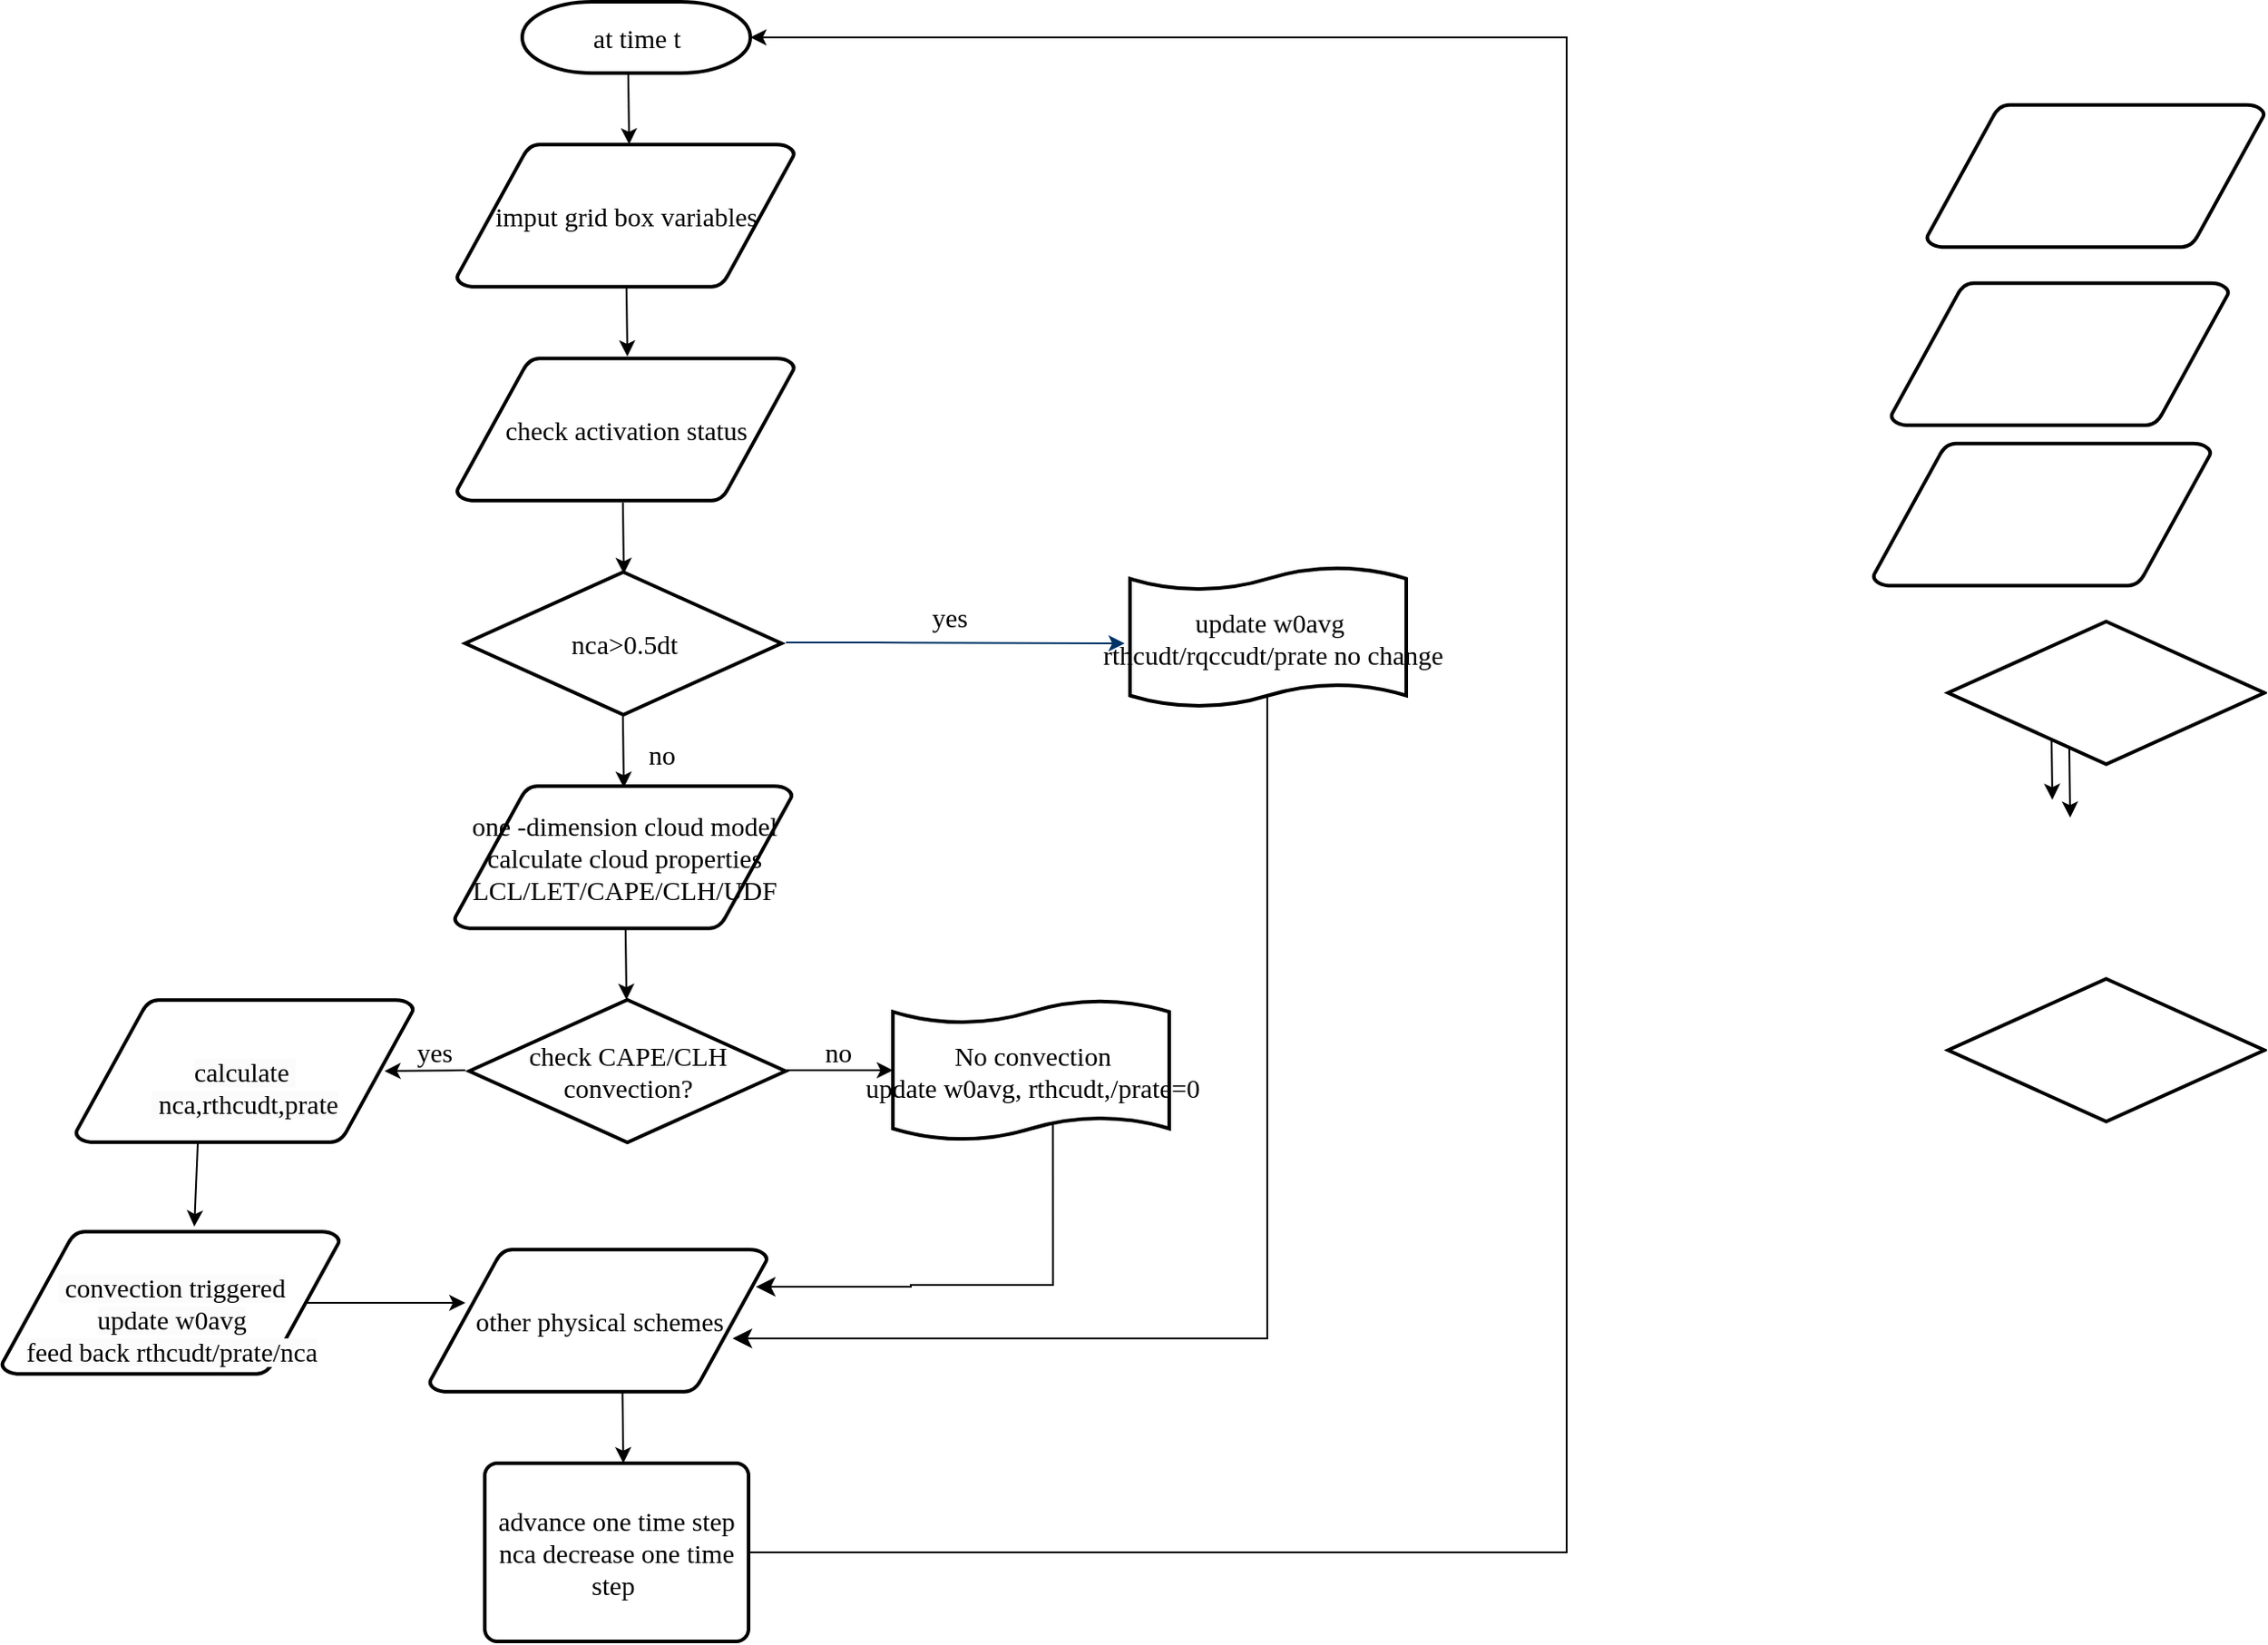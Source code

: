 <mxfile version="21.6.1" type="github">
  <diagram id="6a731a19-8d31-9384-78a2-239565b7b9f0" name="Page-1">
    <mxGraphModel dx="2548" dy="764" grid="1" gridSize="10" guides="1" tooltips="1" connect="1" arrows="1" fold="1" page="1" pageScale="1" pageWidth="1169" pageHeight="827" background="none" math="0" shadow="0">
      <root>
        <mxCell id="0" />
        <mxCell id="1" parent="0" />
        <mxCell id="2" value="at time t" style="shape=mxgraph.flowchart.terminator;strokeWidth=2;gradientColor=none;gradientDirection=north;fontStyle=0;html=1;fontSize=15;fontFamily=Times New Roman;" parent="1" vertex="1">
          <mxGeometry x="262" y="40" width="128" height="40" as="geometry" />
        </mxCell>
        <mxCell id="3" value="imput grid box variables&lt;br style=&quot;font-size: 15px;&quot;&gt;" style="shape=mxgraph.flowchart.data;strokeWidth=2;gradientColor=none;gradientDirection=north;fontStyle=0;html=1;fontSize=15;fontFamily=Times New Roman;" parent="1" vertex="1">
          <mxGeometry x="225.25" y="120" width="189.5" height="80" as="geometry" />
        </mxCell>
        <mxCell id="6" value="nca&amp;gt;0.5dt" style="shape=mxgraph.flowchart.decision;strokeWidth=2;gradientColor=none;gradientDirection=north;fontStyle=0;html=1;fontSize=15;fontFamily=Times New Roman;" parent="1" vertex="1">
          <mxGeometry x="230" y="360" width="177.5" height="80" as="geometry" />
        </mxCell>
        <mxCell id="11" value="yes" style="text;fontStyle=0;html=1;strokeColor=none;gradientColor=none;fillColor=none;strokeWidth=2;fontSize=15;fontFamily=Times New Roman;" parent="1" vertex="1">
          <mxGeometry x="490" y="370" width="40" height="26" as="geometry" />
        </mxCell>
        <mxCell id="14" value="no" style="text;fontStyle=0;html=1;strokeColor=none;gradientColor=none;fillColor=none;strokeWidth=2;align=center;fontSize=15;fontFamily=Times New Roman;" parent="1" vertex="1">
          <mxGeometry x="320" y="447" width="40" height="26" as="geometry" />
        </mxCell>
        <mxCell id="51" value="update w0avg&lt;br style=&quot;font-size: 15px;&quot;&gt;&amp;nbsp;rthcudt/rqccudt/prate no change" style="shape=mxgraph.flowchart.paper_tape;strokeWidth=2;gradientColor=none;gradientDirection=north;fontStyle=0;html=1;fontSize=15;fontFamily=Times New Roman;" parent="1" vertex="1">
          <mxGeometry x="603" y="356" width="155" height="81" as="geometry" />
        </mxCell>
        <mxCell id="OqSVO-hzrsjVxAxLMcoM-57" value="no" style="text;fontStyle=0;html=1;strokeColor=none;gradientColor=none;fillColor=none;strokeWidth=2;fontSize=15;fontFamily=Times New Roman;" parent="1" vertex="1">
          <mxGeometry x="430" y="613.5" width="40" height="26" as="geometry" />
        </mxCell>
        <mxCell id="OqSVO-hzrsjVxAxLMcoM-58" value="No convection&lt;br style=&quot;font-size: 15px;&quot;&gt;update w0avg, rthcudt,/prate=0" style="shape=mxgraph.flowchart.paper_tape;strokeWidth=2;gradientColor=none;gradientDirection=north;fontStyle=0;html=1;fontSize=15;fontFamily=Times New Roman;" parent="1" vertex="1">
          <mxGeometry x="470" y="599" width="155" height="81" as="geometry" />
        </mxCell>
        <mxCell id="OqSVO-hzrsjVxAxLMcoM-60" value="yes" style="text;fontStyle=0;html=1;strokeColor=none;gradientColor=none;fillColor=none;strokeWidth=2;fontSize=15;fontFamily=Times New Roman;" parent="1" vertex="1">
          <mxGeometry x="201" y="613.5" width="40" height="26" as="geometry" />
        </mxCell>
        <mxCell id="OqSVO-hzrsjVxAxLMcoM-66" value="" style="edgeStyle=elbowEdgeStyle;elbow=horizontal;fontStyle=1;strokeColor=#003366;strokeWidth=1;html=1;fontSize=15;fontFamily=Times New Roman;" parent="1" edge="1">
          <mxGeometry width="100" height="100" as="geometry">
            <mxPoint x="410" y="399.5" as="sourcePoint" />
            <mxPoint x="600" y="400" as="targetPoint" />
            <Array as="points">
              <mxPoint x="450" y="399.5" />
            </Array>
          </mxGeometry>
        </mxCell>
        <mxCell id="OqSVO-hzrsjVxAxLMcoM-68" value="" style="edgeStyle=segmentEdgeStyle;endArrow=classic;html=1;curved=0;rounded=0;endSize=8;startSize=8;fontSize=15;fontFamily=Times New Roman;entryX=0.966;entryY=0.263;entryDx=0;entryDy=0;entryPerimeter=0;" parent="1" target="OqSVO-hzrsjVxAxLMcoM-103" edge="1">
          <mxGeometry width="50" height="50" relative="1" as="geometry">
            <mxPoint x="559.75" y="670" as="sourcePoint" />
            <mxPoint x="410" y="760" as="targetPoint" />
            <Array as="points">
              <mxPoint x="560" y="760" />
              <mxPoint x="480" y="760" />
            </Array>
          </mxGeometry>
        </mxCell>
        <mxCell id="OqSVO-hzrsjVxAxLMcoM-73" style="edgeStyle=orthogonalEdgeStyle;rounded=0;orthogonalLoop=1;jettySize=auto;html=1;fontSize=15;fontFamily=Times New Roman;entryX=1;entryY=0.5;entryDx=0;entryDy=0;entryPerimeter=0;" parent="1" target="2" edge="1">
          <mxGeometry relative="1" as="geometry">
            <mxPoint x="420" y="60" as="targetPoint" />
            <mxPoint x="390" y="910" as="sourcePoint" />
            <Array as="points">
              <mxPoint x="848" y="910" />
              <mxPoint x="848" y="60" />
            </Array>
          </mxGeometry>
        </mxCell>
        <mxCell id="OqSVO-hzrsjVxAxLMcoM-71" value="advance one time step&lt;br style=&quot;border-color: var(--border-color); font-size: 15px;&quot;&gt;nca decrease one time step&amp;nbsp;" style="rounded=1;whiteSpace=wrap;html=1;absoluteArcSize=1;arcSize=14;strokeWidth=2;fontSize=15;fontFamily=Times New Roman;" parent="1" vertex="1">
          <mxGeometry x="241" y="860" width="148" height="100" as="geometry" />
        </mxCell>
        <mxCell id="OqSVO-hzrsjVxAxLMcoM-75" value="" style="endArrow=classic;html=1;rounded=0;fontSize=15;fontFamily=Times New Roman;" parent="1" edge="1">
          <mxGeometry width="50" height="50" relative="1" as="geometry">
            <mxPoint x="321.5" y="80" as="sourcePoint" />
            <mxPoint x="322" y="120" as="targetPoint" />
          </mxGeometry>
        </mxCell>
        <mxCell id="OqSVO-hzrsjVxAxLMcoM-76" value="" style="endArrow=classic;html=1;rounded=0;fontSize=15;fontFamily=Times New Roman;" parent="1" edge="1">
          <mxGeometry width="50" height="50" relative="1" as="geometry">
            <mxPoint x="320.5" y="199" as="sourcePoint" />
            <mxPoint x="321" y="239" as="targetPoint" />
          </mxGeometry>
        </mxCell>
        <mxCell id="OqSVO-hzrsjVxAxLMcoM-77" value="check activation status" style="shape=mxgraph.flowchart.data;strokeWidth=2;gradientColor=none;gradientDirection=north;fontStyle=0;html=1;fontSize=15;fontFamily=Times New Roman;" parent="1" vertex="1">
          <mxGeometry x="225.25" y="240" width="189.5" height="80" as="geometry" />
        </mxCell>
        <mxCell id="OqSVO-hzrsjVxAxLMcoM-79" value="" style="endArrow=classic;html=1;rounded=0;fontSize=15;fontFamily=Times New Roman;" parent="1" edge="1">
          <mxGeometry width="50" height="50" relative="1" as="geometry">
            <mxPoint x="318.5" y="321" as="sourcePoint" />
            <mxPoint x="319" y="361" as="targetPoint" />
          </mxGeometry>
        </mxCell>
        <mxCell id="OqSVO-hzrsjVxAxLMcoM-81" value="" style="endArrow=classic;html=1;rounded=0;fontSize=15;fontFamily=Times New Roman;" parent="1" edge="1">
          <mxGeometry width="50" height="50" relative="1" as="geometry">
            <mxPoint x="318.5" y="441" as="sourcePoint" />
            <mxPoint x="319" y="481" as="targetPoint" />
          </mxGeometry>
        </mxCell>
        <mxCell id="OqSVO-hzrsjVxAxLMcoM-82" value="" style="endArrow=classic;html=1;rounded=0;fontSize=15;fontFamily=Times New Roman;" parent="1" edge="1">
          <mxGeometry width="50" height="50" relative="1" as="geometry">
            <mxPoint x="1120" y="447.75" as="sourcePoint" />
            <mxPoint x="1120.5" y="487.75" as="targetPoint" />
          </mxGeometry>
        </mxCell>
        <mxCell id="OqSVO-hzrsjVxAxLMcoM-85" value="one -dimension cloud model&lt;br style=&quot;border-color: var(--border-color);&quot;&gt;calculate cloud properties&lt;br style=&quot;border-color: var(--border-color);&quot;&gt;LCL/LET/CAPE/CLH/UDF" style="shape=mxgraph.flowchart.data;strokeWidth=2;gradientColor=none;gradientDirection=north;fontStyle=0;html=1;fontSize=15;fontFamily=Times New Roman;" parent="1" vertex="1">
          <mxGeometry x="224" y="480" width="189.5" height="80" as="geometry" />
        </mxCell>
        <mxCell id="OqSVO-hzrsjVxAxLMcoM-86" value="" style="shape=mxgraph.flowchart.data;strokeWidth=2;gradientColor=none;gradientDirection=north;fontStyle=0;html=1;fontSize=15;fontFamily=Times New Roman;" parent="1" vertex="1">
          <mxGeometry x="1050" y="97.75" width="189.5" height="80" as="geometry" />
        </mxCell>
        <mxCell id="OqSVO-hzrsjVxAxLMcoM-87" value="" style="shape=mxgraph.flowchart.data;strokeWidth=2;gradientColor=none;gradientDirection=north;fontStyle=0;html=1;fontSize=15;fontFamily=Times New Roman;" parent="1" vertex="1">
          <mxGeometry x="1030" y="197.75" width="189.5" height="80" as="geometry" />
        </mxCell>
        <mxCell id="OqSVO-hzrsjVxAxLMcoM-88" value="" style="shape=mxgraph.flowchart.data;strokeWidth=2;gradientColor=none;gradientDirection=north;fontStyle=0;html=1;fontSize=15;fontFamily=Times New Roman;" parent="1" vertex="1">
          <mxGeometry x="1020" y="287.75" width="189.5" height="80" as="geometry" />
        </mxCell>
        <mxCell id="OqSVO-hzrsjVxAxLMcoM-89" value="" style="endArrow=classic;html=1;rounded=0;fontSize=15;fontFamily=Times New Roman;" parent="1" edge="1">
          <mxGeometry width="50" height="50" relative="1" as="geometry">
            <mxPoint x="1130" y="457.75" as="sourcePoint" />
            <mxPoint x="1130.5" y="497.75" as="targetPoint" />
          </mxGeometry>
        </mxCell>
        <mxCell id="OqSVO-hzrsjVxAxLMcoM-90" value="" style="endArrow=classic;html=1;rounded=0;fontSize=15;fontFamily=Times New Roman;exitX=0.905;exitY=0.5;exitDx=0;exitDy=0;exitPerimeter=0;entryX=0.106;entryY=0.375;entryDx=0;entryDy=0;entryPerimeter=0;" parent="1" source="OqSVO-hzrsjVxAxLMcoM-107" target="OqSVO-hzrsjVxAxLMcoM-103" edge="1">
          <mxGeometry width="50" height="50" relative="1" as="geometry">
            <mxPoint x="170" y="750" as="sourcePoint" />
            <mxPoint x="170.5" y="790" as="targetPoint" />
          </mxGeometry>
        </mxCell>
        <mxCell id="OqSVO-hzrsjVxAxLMcoM-91" value="" style="endArrow=classic;html=1;rounded=0;fontSize=15;fontFamily=Times New Roman;" parent="1" edge="1">
          <mxGeometry width="50" height="50" relative="1" as="geometry">
            <mxPoint x="230" y="639.5" as="sourcePoint" />
            <mxPoint x="184.75" y="640" as="targetPoint" />
          </mxGeometry>
        </mxCell>
        <mxCell id="OqSVO-hzrsjVxAxLMcoM-92" value="" style="endArrow=classic;html=1;rounded=0;fontSize=15;fontFamily=Times New Roman;" parent="1" edge="1">
          <mxGeometry width="50" height="50" relative="1" as="geometry">
            <mxPoint x="320" y="560" as="sourcePoint" />
            <mxPoint x="320.5" y="600" as="targetPoint" />
          </mxGeometry>
        </mxCell>
        <mxCell id="OqSVO-hzrsjVxAxLMcoM-93" value="" style="shape=mxgraph.flowchart.decision;strokeWidth=2;gradientColor=none;gradientDirection=north;fontStyle=0;html=1;fontSize=15;fontFamily=Times New Roman;" parent="1" vertex="1">
          <mxGeometry x="1062" y="387.75" width="177.5" height="80" as="geometry" />
        </mxCell>
        <mxCell id="OqSVO-hzrsjVxAxLMcoM-94" value="" style="shape=mxgraph.flowchart.decision;strokeWidth=2;gradientColor=none;gradientDirection=north;fontStyle=0;html=1;fontSize=15;fontFamily=Times New Roman;" parent="1" vertex="1">
          <mxGeometry x="1062" y="588.25" width="177.5" height="80" as="geometry" />
        </mxCell>
        <mxCell id="OqSVO-hzrsjVxAxLMcoM-97" value="check&amp;nbsp;CAPE/CLH&lt;br style=&quot;border-color: var(--border-color);&quot;&gt;convection?" style="shape=mxgraph.flowchart.decision;strokeWidth=2;gradientColor=none;gradientDirection=north;fontStyle=0;html=1;fontSize=15;fontFamily=Times New Roman;" parent="1" vertex="1">
          <mxGeometry x="232.25" y="600" width="177.5" height="80" as="geometry" />
        </mxCell>
        <mxCell id="OqSVO-hzrsjVxAxLMcoM-99" value="" style="endArrow=classic;html=1;rounded=0;fontSize=15;fontFamily=Times New Roman;entryX=1;entryY=1;entryDx=0;entryDy=0;" parent="1" target="OqSVO-hzrsjVxAxLMcoM-57" edge="1">
          <mxGeometry width="50" height="50" relative="1" as="geometry">
            <mxPoint x="409.75" y="639.5" as="sourcePoint" />
            <mxPoint x="410.25" y="679.5" as="targetPoint" />
          </mxGeometry>
        </mxCell>
        <mxCell id="OqSVO-hzrsjVxAxLMcoM-100" value="&lt;br&gt;&lt;span style=&quot;color: rgb(0, 0, 0); font-family: &amp;quot;Times New Roman&amp;quot;; font-size: 15px; font-style: normal; font-variant-ligatures: normal; font-variant-caps: normal; font-weight: 400; letter-spacing: normal; orphans: 2; text-align: center; text-indent: 0px; text-transform: none; widows: 2; word-spacing: 0px; -webkit-text-stroke-width: 0px; background-color: rgb(251, 251, 251); text-decoration-thickness: initial; text-decoration-style: initial; text-decoration-color: initial; float: none; display: inline !important;&quot;&gt;calculate&amp;nbsp;&lt;br&gt;&amp;nbsp;nca,rthcudt,prate&lt;/span&gt;" style="shape=mxgraph.flowchart.data;strokeWidth=2;gradientColor=none;gradientDirection=north;fontStyle=0;html=1;fontSize=15;fontFamily=Times New Roman;" parent="1" vertex="1">
          <mxGeometry x="11.5" y="600" width="189.5" height="80" as="geometry" />
        </mxCell>
        <mxCell id="OqSVO-hzrsjVxAxLMcoM-103" value="other physical schemes" style="shape=mxgraph.flowchart.data;strokeWidth=2;gradientColor=none;gradientDirection=north;fontStyle=0;html=1;fontSize=15;fontFamily=Times New Roman;" parent="1" vertex="1">
          <mxGeometry x="210" y="740" width="189.5" height="80" as="geometry" />
        </mxCell>
        <mxCell id="OqSVO-hzrsjVxAxLMcoM-104" value="" style="edgeStyle=segmentEdgeStyle;endArrow=classic;html=1;curved=0;rounded=0;endSize=8;startSize=8;fontSize=15;fontFamily=Times New Roman;" parent="1" edge="1">
          <mxGeometry width="50" height="50" relative="1" as="geometry">
            <mxPoint x="680" y="430" as="sourcePoint" />
            <mxPoint x="380" y="790" as="targetPoint" />
            <Array as="points">
              <mxPoint x="680" y="790" />
              <mxPoint x="382" y="790" />
            </Array>
          </mxGeometry>
        </mxCell>
        <mxCell id="OqSVO-hzrsjVxAxLMcoM-106" value="" style="endArrow=classic;html=1;rounded=0;fontSize=15;fontFamily=Times New Roman;entryX=0.57;entryY=-0.035;entryDx=0;entryDy=0;entryPerimeter=0;" parent="1" target="OqSVO-hzrsjVxAxLMcoM-107" edge="1">
          <mxGeometry width="50" height="50" relative="1" as="geometry">
            <mxPoint x="80" y="680" as="sourcePoint" />
            <mxPoint x="80.5" y="720" as="targetPoint" />
          </mxGeometry>
        </mxCell>
        <mxCell id="OqSVO-hzrsjVxAxLMcoM-107" value="&lt;br&gt;&lt;span style=&quot;color: rgb(0, 0, 0); font-family: &amp;quot;Times New Roman&amp;quot;; font-size: 15px; font-style: normal; font-variant-ligatures: normal; font-variant-caps: normal; font-weight: 400; letter-spacing: normal; orphans: 2; text-align: center; text-indent: 0px; text-transform: none; widows: 2; word-spacing: 0px; -webkit-text-stroke-width: 0px; background-color: rgb(251, 251, 251); text-decoration-thickness: initial; text-decoration-style: initial; text-decoration-color: initial; float: none; display: inline !important;&quot;&gt;&amp;nbsp;convection triggered&lt;/span&gt;&lt;br style=&quot;border-color: var(--border-color); color: rgb(0, 0, 0); font-family: &amp;quot;Times New Roman&amp;quot;; font-size: 15px; font-style: normal; font-variant-ligatures: normal; font-variant-caps: normal; font-weight: 400; letter-spacing: normal; orphans: 2; text-align: center; text-indent: 0px; text-transform: none; widows: 2; word-spacing: 0px; -webkit-text-stroke-width: 0px; background-color: rgb(251, 251, 251); text-decoration-thickness: initial; text-decoration-style: initial; text-decoration-color: initial;&quot;&gt;&lt;span style=&quot;color: rgb(0, 0, 0); font-family: &amp;quot;Times New Roman&amp;quot;; font-size: 15px; font-style: normal; font-variant-ligatures: normal; font-variant-caps: normal; font-weight: 400; letter-spacing: normal; orphans: 2; text-align: center; text-indent: 0px; text-transform: none; widows: 2; word-spacing: 0px; -webkit-text-stroke-width: 0px; background-color: rgb(251, 251, 251); text-decoration-thickness: initial; text-decoration-style: initial; text-decoration-color: initial; float: none; display: inline !important;&quot;&gt;update w0avg&lt;/span&gt;&lt;br style=&quot;border-color: var(--border-color); color: rgb(0, 0, 0); font-family: &amp;quot;Times New Roman&amp;quot;; font-size: 15px; font-style: normal; font-variant-ligatures: normal; font-variant-caps: normal; font-weight: 400; letter-spacing: normal; orphans: 2; text-align: center; text-indent: 0px; text-transform: none; widows: 2; word-spacing: 0px; -webkit-text-stroke-width: 0px; background-color: rgb(251, 251, 251); text-decoration-thickness: initial; text-decoration-style: initial; text-decoration-color: initial;&quot;&gt;&lt;span style=&quot;color: rgb(0, 0, 0); font-family: &amp;quot;Times New Roman&amp;quot;; font-size: 15px; font-style: normal; font-variant-ligatures: normal; font-variant-caps: normal; font-weight: 400; letter-spacing: normal; orphans: 2; text-align: center; text-indent: 0px; text-transform: none; widows: 2; word-spacing: 0px; -webkit-text-stroke-width: 0px; background-color: rgb(251, 251, 251); text-decoration-thickness: initial; text-decoration-style: initial; text-decoration-color: initial; float: none; display: inline !important;&quot;&gt;feed back rthcudt/prate/nca&lt;/span&gt;" style="shape=mxgraph.flowchart.data;strokeWidth=2;gradientColor=none;gradientDirection=north;fontStyle=0;html=1;fontSize=15;fontFamily=Times New Roman;" parent="1" vertex="1">
          <mxGeometry x="-30" y="730" width="189.5" height="80" as="geometry" />
        </mxCell>
        <mxCell id="OqSVO-hzrsjVxAxLMcoM-108" value="" style="endArrow=classic;html=1;rounded=0;fontSize=15;fontFamily=Times New Roman;" parent="1" edge="1">
          <mxGeometry width="50" height="50" relative="1" as="geometry">
            <mxPoint x="318.25" y="820" as="sourcePoint" />
            <mxPoint x="318.75" y="860" as="targetPoint" />
          </mxGeometry>
        </mxCell>
      </root>
    </mxGraphModel>
  </diagram>
</mxfile>
